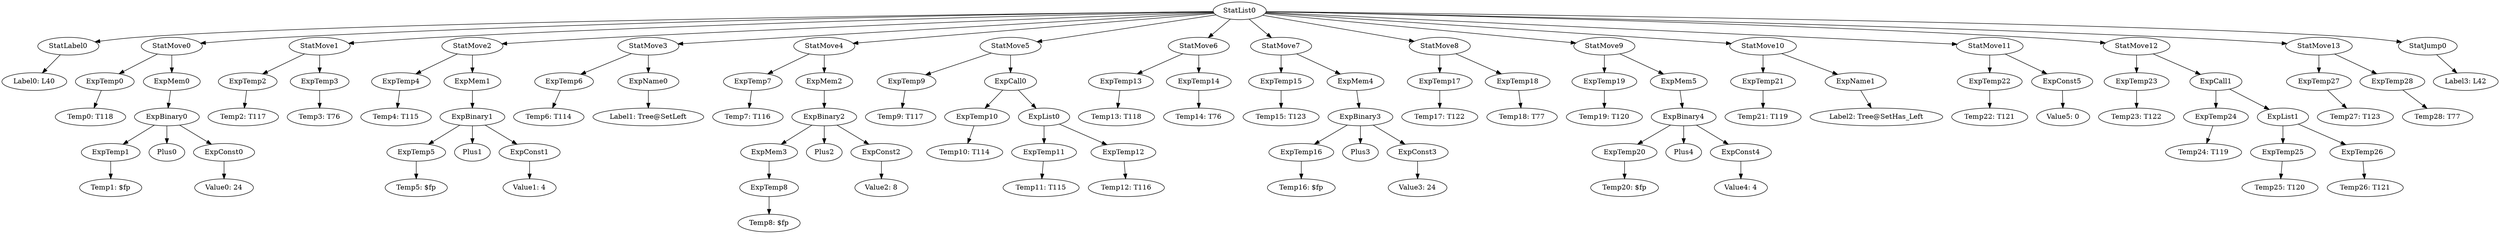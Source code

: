 digraph {
	ordering = out;
	StatMove13 -> ExpTemp27;
	StatMove13 -> ExpTemp28;
	ExpTemp27 -> "Temp27: T123";
	ExpTemp26 -> "Temp26: T121";
	ExpTemp25 -> "Temp25: T120";
	StatJump0 -> "Label3: L42";
	ExpCall1 -> ExpTemp24;
	ExpCall1 -> ExpList1;
	ExpTemp24 -> "Temp24: T119";
	StatMove11 -> ExpTemp22;
	StatMove11 -> ExpConst5;
	StatMove10 -> ExpTemp21;
	StatMove10 -> ExpName1;
	ExpConst4 -> "Value4: 4";
	ExpTemp20 -> "Temp20: $fp";
	StatMove9 -> ExpTemp19;
	StatMove9 -> ExpMem5;
	StatMove4 -> ExpTemp7;
	StatMove4 -> ExpMem2;
	ExpMem0 -> ExpBinary0;
	StatMove7 -> ExpTemp15;
	StatMove7 -> ExpMem4;
	ExpTemp4 -> "Temp4: T115";
	ExpName0 -> "Label1: Tree@SetLeft";
	ExpTemp22 -> "Temp22: T121";
	StatMove3 -> ExpTemp6;
	StatMove3 -> ExpName0;
	ExpTemp11 -> "Temp11: T115";
	ExpTemp5 -> "Temp5: $fp";
	ExpTemp1 -> "Temp1: $fp";
	ExpTemp28 -> "Temp28: T77";
	ExpTemp14 -> "Temp14: T76";
	ExpTemp3 -> "Temp3: T76";
	ExpTemp23 -> "Temp23: T122";
	ExpBinary0 -> ExpTemp1;
	ExpBinary0 -> Plus0;
	ExpBinary0 -> ExpConst0;
	ExpMem4 -> ExpBinary3;
	ExpTemp7 -> "Temp7: T116";
	ExpTemp0 -> "Temp0: T118";
	StatList0 -> StatLabel0;
	StatList0 -> StatMove0;
	StatList0 -> StatMove1;
	StatList0 -> StatMove2;
	StatList0 -> StatMove3;
	StatList0 -> StatMove4;
	StatList0 -> StatMove5;
	StatList0 -> StatMove6;
	StatList0 -> StatMove7;
	StatList0 -> StatMove8;
	StatList0 -> StatMove9;
	StatList0 -> StatMove10;
	StatList0 -> StatMove11;
	StatList0 -> StatMove12;
	StatList0 -> StatMove13;
	StatList0 -> StatJump0;
	ExpMem1 -> ExpBinary1;
	ExpBinary4 -> ExpTemp20;
	ExpBinary4 -> Plus4;
	ExpBinary4 -> ExpConst4;
	ExpConst0 -> "Value0: 24";
	ExpTemp19 -> "Temp19: T120";
	StatMove2 -> ExpTemp4;
	StatMove2 -> ExpMem1;
	ExpTemp2 -> "Temp2: T117";
	ExpTemp10 -> "Temp10: T114";
	ExpList1 -> ExpTemp25;
	ExpList1 -> ExpTemp26;
	ExpBinary1 -> ExpTemp5;
	ExpBinary1 -> Plus1;
	ExpBinary1 -> ExpConst1;
	ExpConst1 -> "Value1: 4";
	ExpConst5 -> "Value5: 0";
	StatMove5 -> ExpTemp9;
	StatMove5 -> ExpCall0;
	StatMove1 -> ExpTemp2;
	StatMove1 -> ExpTemp3;
	ExpTemp18 -> "Temp18: T77";
	ExpTemp8 -> "Temp8: $fp";
	ExpMem3 -> ExpTemp8;
	ExpMem5 -> ExpBinary4;
	StatLabel0 -> "Label0: L40";
	ExpBinary2 -> ExpMem3;
	ExpBinary2 -> Plus2;
	ExpBinary2 -> ExpConst2;
	ExpTemp12 -> "Temp12: T116";
	ExpMem2 -> ExpBinary2;
	ExpCall0 -> ExpTemp10;
	ExpCall0 -> ExpList0;
	ExpTemp21 -> "Temp21: T119";
	ExpTemp17 -> "Temp17: T122";
	ExpTemp9 -> "Temp9: T117";
	ExpList0 -> ExpTemp11;
	ExpList0 -> ExpTemp12;
	ExpName1 -> "Label2: Tree@SetHas_Left";
	ExpTemp15 -> "Temp15: T123";
	ExpTemp13 -> "Temp13: T118";
	ExpTemp16 -> "Temp16: $fp";
	ExpTemp6 -> "Temp6: T114";
	StatMove6 -> ExpTemp13;
	StatMove6 -> ExpTemp14;
	StatMove12 -> ExpTemp23;
	StatMove12 -> ExpCall1;
	ExpConst2 -> "Value2: 8";
	ExpBinary3 -> ExpTemp16;
	ExpBinary3 -> Plus3;
	ExpBinary3 -> ExpConst3;
	ExpConst3 -> "Value3: 24";
	StatMove0 -> ExpTemp0;
	StatMove0 -> ExpMem0;
	StatMove8 -> ExpTemp17;
	StatMove8 -> ExpTemp18;
}

